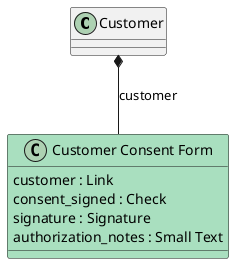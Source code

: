 @startuml
"Customer" *-- "Customer Consent Form" : customer
class "Customer Consent Form" #A9DFBF {
  customer : Link
  consent_signed : Check
  signature : Signature
  authorization_notes : Small Text
}
@enduml